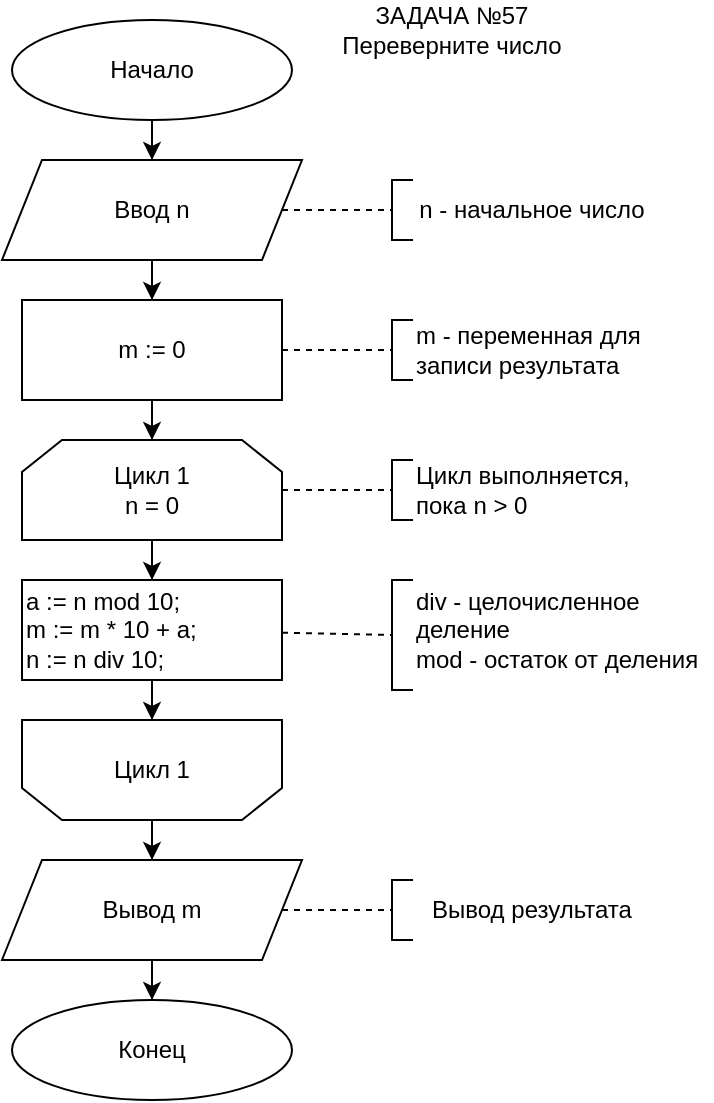 <mxfile version="25.0.3">
  <diagram name="Страница — 1" id="DmO1OzRgkBSsMh2dcVUt">
    <mxGraphModel dx="1290" dy="567" grid="1" gridSize="10" guides="1" tooltips="1" connect="1" arrows="1" fold="1" page="1" pageScale="1" pageWidth="827" pageHeight="1169" math="0" shadow="0">
      <root>
        <mxCell id="0" />
        <mxCell id="1" parent="0" />
        <mxCell id="_wYzCuNYSTpVUK79Bqjz-4" style="edgeStyle=orthogonalEdgeStyle;rounded=0;orthogonalLoop=1;jettySize=auto;html=1;" parent="1" source="_wYzCuNYSTpVUK79Bqjz-1" target="_wYzCuNYSTpVUK79Bqjz-3" edge="1">
          <mxGeometry relative="1" as="geometry" />
        </mxCell>
        <mxCell id="_wYzCuNYSTpVUK79Bqjz-1" value="Начало" style="ellipse;whiteSpace=wrap;html=1;" parent="1" vertex="1">
          <mxGeometry x="250" y="60" width="140" height="50" as="geometry" />
        </mxCell>
        <mxCell id="_wYzCuNYSTpVUK79Bqjz-2" value="Конец" style="ellipse;whiteSpace=wrap;html=1;" parent="1" vertex="1">
          <mxGeometry x="250" y="550" width="140" height="50" as="geometry" />
        </mxCell>
        <mxCell id="_wYzCuNYSTpVUK79Bqjz-6" style="edgeStyle=orthogonalEdgeStyle;rounded=0;orthogonalLoop=1;jettySize=auto;html=1;" parent="1" source="_wYzCuNYSTpVUK79Bqjz-3" target="_wYzCuNYSTpVUK79Bqjz-5" edge="1">
          <mxGeometry relative="1" as="geometry" />
        </mxCell>
        <mxCell id="_wYzCuNYSTpVUK79Bqjz-3" value="Ввод n" style="shape=parallelogram;perimeter=parallelogramPerimeter;whiteSpace=wrap;html=1;fixedSize=1;" parent="1" vertex="1">
          <mxGeometry x="245" y="130" width="150" height="50" as="geometry" />
        </mxCell>
        <mxCell id="_wYzCuNYSTpVUK79Bqjz-8" style="edgeStyle=orthogonalEdgeStyle;rounded=0;orthogonalLoop=1;jettySize=auto;html=1;" parent="1" source="_wYzCuNYSTpVUK79Bqjz-5" target="_wYzCuNYSTpVUK79Bqjz-7" edge="1">
          <mxGeometry relative="1" as="geometry" />
        </mxCell>
        <mxCell id="_wYzCuNYSTpVUK79Bqjz-5" value="m := 0" style="rounded=0;whiteSpace=wrap;html=1;" parent="1" vertex="1">
          <mxGeometry x="255" y="200" width="130" height="50" as="geometry" />
        </mxCell>
        <mxCell id="_wYzCuNYSTpVUK79Bqjz-10" style="edgeStyle=orthogonalEdgeStyle;rounded=0;orthogonalLoop=1;jettySize=auto;html=1;" parent="1" source="_wYzCuNYSTpVUK79Bqjz-7" target="_wYzCuNYSTpVUK79Bqjz-9" edge="1">
          <mxGeometry relative="1" as="geometry" />
        </mxCell>
        <mxCell id="_wYzCuNYSTpVUK79Bqjz-7" value="Цикл 1&lt;div&gt;n = 0&lt;/div&gt;" style="shape=loopLimit;whiteSpace=wrap;html=1;" parent="1" vertex="1">
          <mxGeometry x="255" y="270" width="130" height="50" as="geometry" />
        </mxCell>
        <mxCell id="_wYzCuNYSTpVUK79Bqjz-15" style="edgeStyle=orthogonalEdgeStyle;rounded=0;orthogonalLoop=1;jettySize=auto;html=1;" parent="1" source="_wYzCuNYSTpVUK79Bqjz-9" target="_wYzCuNYSTpVUK79Bqjz-14" edge="1">
          <mxGeometry relative="1" as="geometry" />
        </mxCell>
        <mxCell id="_wYzCuNYSTpVUK79Bqjz-9" value="&lt;div&gt;a := n mod 10;&lt;/div&gt;&lt;div&gt;&lt;span style=&quot;background-color: initial;&quot;&gt;m := m * 10 + a;&lt;/span&gt;&lt;/div&gt;&lt;div&gt;&lt;span style=&quot;background-color: initial;&quot;&gt;n := n div 10;&lt;/span&gt;&lt;/div&gt;" style="rounded=0;whiteSpace=wrap;html=1;align=left;" parent="1" vertex="1">
          <mxGeometry x="255" y="340" width="130" height="50" as="geometry" />
        </mxCell>
        <mxCell id="_wYzCuNYSTpVUK79Bqjz-13" style="edgeStyle=orthogonalEdgeStyle;rounded=0;orthogonalLoop=1;jettySize=auto;html=1;" parent="1" source="_wYzCuNYSTpVUK79Bqjz-11" target="_wYzCuNYSTpVUK79Bqjz-2" edge="1">
          <mxGeometry relative="1" as="geometry" />
        </mxCell>
        <mxCell id="_wYzCuNYSTpVUK79Bqjz-11" value="Вывод m" style="shape=parallelogram;perimeter=parallelogramPerimeter;whiteSpace=wrap;html=1;fixedSize=1;" parent="1" vertex="1">
          <mxGeometry x="245" y="480" width="150" height="50" as="geometry" />
        </mxCell>
        <mxCell id="_wYzCuNYSTpVUK79Bqjz-16" style="edgeStyle=orthogonalEdgeStyle;rounded=0;orthogonalLoop=1;jettySize=auto;html=1;" parent="1" source="_wYzCuNYSTpVUK79Bqjz-14" target="_wYzCuNYSTpVUK79Bqjz-11" edge="1">
          <mxGeometry relative="1" as="geometry" />
        </mxCell>
        <mxCell id="_wYzCuNYSTpVUK79Bqjz-14" value="Цикл 1" style="shape=loopLimit;whiteSpace=wrap;html=1;direction=west;" parent="1" vertex="1">
          <mxGeometry x="255" y="410" width="130" height="50" as="geometry" />
        </mxCell>
        <mxCell id="_wYzCuNYSTpVUK79Bqjz-20" value="" style="group" parent="1" vertex="1" connectable="0">
          <mxGeometry x="440" y="140" width="130" height="30" as="geometry" />
        </mxCell>
        <mxCell id="_wYzCuNYSTpVUK79Bqjz-17" value="" style="shape=partialRectangle;whiteSpace=wrap;html=1;bottom=1;right=1;left=1;top=0;fillColor=none;routingCenterX=-0.5;rotation=90;" parent="_wYzCuNYSTpVUK79Bqjz-20" vertex="1">
          <mxGeometry x="-10" y="10" width="30" height="10" as="geometry" />
        </mxCell>
        <mxCell id="_wYzCuNYSTpVUK79Bqjz-18" value="" style="endArrow=none;dashed=1;html=1;rounded=0;entryX=0.5;entryY=1;entryDx=0;entryDy=0;" parent="_wYzCuNYSTpVUK79Bqjz-20" source="_wYzCuNYSTpVUK79Bqjz-3" target="_wYzCuNYSTpVUK79Bqjz-17" edge="1">
          <mxGeometry width="50" height="50" relative="1" as="geometry">
            <mxPoint x="210" y="270" as="sourcePoint" />
            <mxPoint x="260" y="220" as="targetPoint" />
          </mxGeometry>
        </mxCell>
        <mxCell id="_wYzCuNYSTpVUK79Bqjz-19" value="n - начальное число" style="text;html=1;align=center;verticalAlign=middle;whiteSpace=wrap;rounded=0;" parent="_wYzCuNYSTpVUK79Bqjz-20" vertex="1">
          <mxGeometry x="10" width="120" height="30" as="geometry" />
        </mxCell>
        <mxCell id="_wYzCuNYSTpVUK79Bqjz-21" value="" style="group" parent="1" vertex="1" connectable="0">
          <mxGeometry x="430" y="210" width="130" height="30" as="geometry" />
        </mxCell>
        <mxCell id="_wYzCuNYSTpVUK79Bqjz-25" value="" style="group" parent="_wYzCuNYSTpVUK79Bqjz-21" vertex="1" connectable="0">
          <mxGeometry x="-8.882e-16" width="130" height="30" as="geometry" />
        </mxCell>
        <mxCell id="_wYzCuNYSTpVUK79Bqjz-22" value="" style="shape=partialRectangle;whiteSpace=wrap;html=1;bottom=1;right=1;left=1;top=0;fillColor=none;routingCenterX=-0.5;rotation=90;" parent="_wYzCuNYSTpVUK79Bqjz-25" vertex="1">
          <mxGeometry y="10" width="30" height="10" as="geometry" />
        </mxCell>
        <mxCell id="_wYzCuNYSTpVUK79Bqjz-24" value="m - переменная для записи результата" style="text;html=1;align=left;verticalAlign=middle;whiteSpace=wrap;rounded=0;" parent="_wYzCuNYSTpVUK79Bqjz-25" vertex="1">
          <mxGeometry x="20" width="120" height="30" as="geometry" />
        </mxCell>
        <mxCell id="_wYzCuNYSTpVUK79Bqjz-23" value="" style="endArrow=none;dashed=1;html=1;rounded=0;entryX=0.5;entryY=1;entryDx=0;entryDy=0;" parent="1" source="_wYzCuNYSTpVUK79Bqjz-5" target="_wYzCuNYSTpVUK79Bqjz-22" edge="1">
          <mxGeometry width="50" height="50" relative="1" as="geometry">
            <mxPoint x="650" y="490" as="sourcePoint" />
            <mxPoint x="700" y="440" as="targetPoint" />
          </mxGeometry>
        </mxCell>
        <mxCell id="_wYzCuNYSTpVUK79Bqjz-26" value="" style="group" parent="1" vertex="1" connectable="0">
          <mxGeometry x="440" y="350" width="160" height="30" as="geometry" />
        </mxCell>
        <mxCell id="_wYzCuNYSTpVUK79Bqjz-27" value="" style="shape=partialRectangle;whiteSpace=wrap;html=1;bottom=1;right=1;left=1;top=0;fillColor=none;routingCenterX=-0.5;rotation=90;" parent="_wYzCuNYSTpVUK79Bqjz-26" vertex="1">
          <mxGeometry x="-22.5" y="12.5" width="55" height="10" as="geometry" />
        </mxCell>
        <mxCell id="_wYzCuNYSTpVUK79Bqjz-28" value="div - целочисленное деление&lt;br&gt;mod - остаток от деления" style="text;html=1;align=left;verticalAlign=middle;whiteSpace=wrap;rounded=0;" parent="_wYzCuNYSTpVUK79Bqjz-26" vertex="1">
          <mxGeometry x="10" width="150" height="30" as="geometry" />
        </mxCell>
        <mxCell id="_wYzCuNYSTpVUK79Bqjz-29" value="" style="endArrow=none;dashed=1;html=1;rounded=0;entryX=0.5;entryY=1;entryDx=0;entryDy=0;" parent="1" source="_wYzCuNYSTpVUK79Bqjz-9" target="_wYzCuNYSTpVUK79Bqjz-27" edge="1">
          <mxGeometry width="50" height="50" relative="1" as="geometry">
            <mxPoint x="650" y="410" as="sourcePoint" />
            <mxPoint x="700" y="360" as="targetPoint" />
          </mxGeometry>
        </mxCell>
        <mxCell id="_wYzCuNYSTpVUK79Bqjz-32" value="" style="shape=partialRectangle;whiteSpace=wrap;html=1;bottom=1;right=1;left=1;top=0;fillColor=none;routingCenterX=-0.5;rotation=90;" parent="1" vertex="1">
          <mxGeometry x="430" y="500" width="30" height="10" as="geometry" />
        </mxCell>
        <mxCell id="_wYzCuNYSTpVUK79Bqjz-33" value="Вывод результата" style="text;html=1;align=center;verticalAlign=middle;whiteSpace=wrap;rounded=0;" parent="1" vertex="1">
          <mxGeometry x="450" y="490" width="120" height="30" as="geometry" />
        </mxCell>
        <mxCell id="_wYzCuNYSTpVUK79Bqjz-34" value="" style="endArrow=none;dashed=1;html=1;rounded=0;entryX=0.5;entryY=1;entryDx=0;entryDy=0;" parent="1" target="_wYzCuNYSTpVUK79Bqjz-32" edge="1">
          <mxGeometry width="50" height="50" relative="1" as="geometry">
            <mxPoint x="385" y="505" as="sourcePoint" />
            <mxPoint x="700" y="720" as="targetPoint" />
          </mxGeometry>
        </mxCell>
        <mxCell id="_wYzCuNYSTpVUK79Bqjz-35" value="" style="shape=partialRectangle;whiteSpace=wrap;html=1;bottom=1;right=1;left=1;top=0;fillColor=none;routingCenterX=-0.5;rotation=90;" parent="1" vertex="1">
          <mxGeometry x="430" y="290" width="30" height="10" as="geometry" />
        </mxCell>
        <mxCell id="_wYzCuNYSTpVUK79Bqjz-36" value="Цикл выполняется, пока n &amp;gt; 0" style="text;html=1;align=left;verticalAlign=middle;whiteSpace=wrap;rounded=0;" parent="1" vertex="1">
          <mxGeometry x="450" y="280" width="120" height="30" as="geometry" />
        </mxCell>
        <mxCell id="_wYzCuNYSTpVUK79Bqjz-37" value="" style="endArrow=none;dashed=1;html=1;rounded=0;entryX=0.5;entryY=1;entryDx=0;entryDy=0;" parent="1" target="_wYzCuNYSTpVUK79Bqjz-35" edge="1">
          <mxGeometry width="50" height="50" relative="1" as="geometry">
            <mxPoint x="385" y="295" as="sourcePoint" />
            <mxPoint x="700" y="510" as="targetPoint" />
          </mxGeometry>
        </mxCell>
        <mxCell id="gm6n9SwyiwsPw5kUic6w-1" value="ЗАДАЧА №57&lt;div&gt;Переверните число&lt;br&gt;&lt;/div&gt;" style="text;html=1;align=center;verticalAlign=middle;whiteSpace=wrap;rounded=0;" parent="1" vertex="1">
          <mxGeometry x="410" y="50" width="120" height="30" as="geometry" />
        </mxCell>
      </root>
    </mxGraphModel>
  </diagram>
</mxfile>

